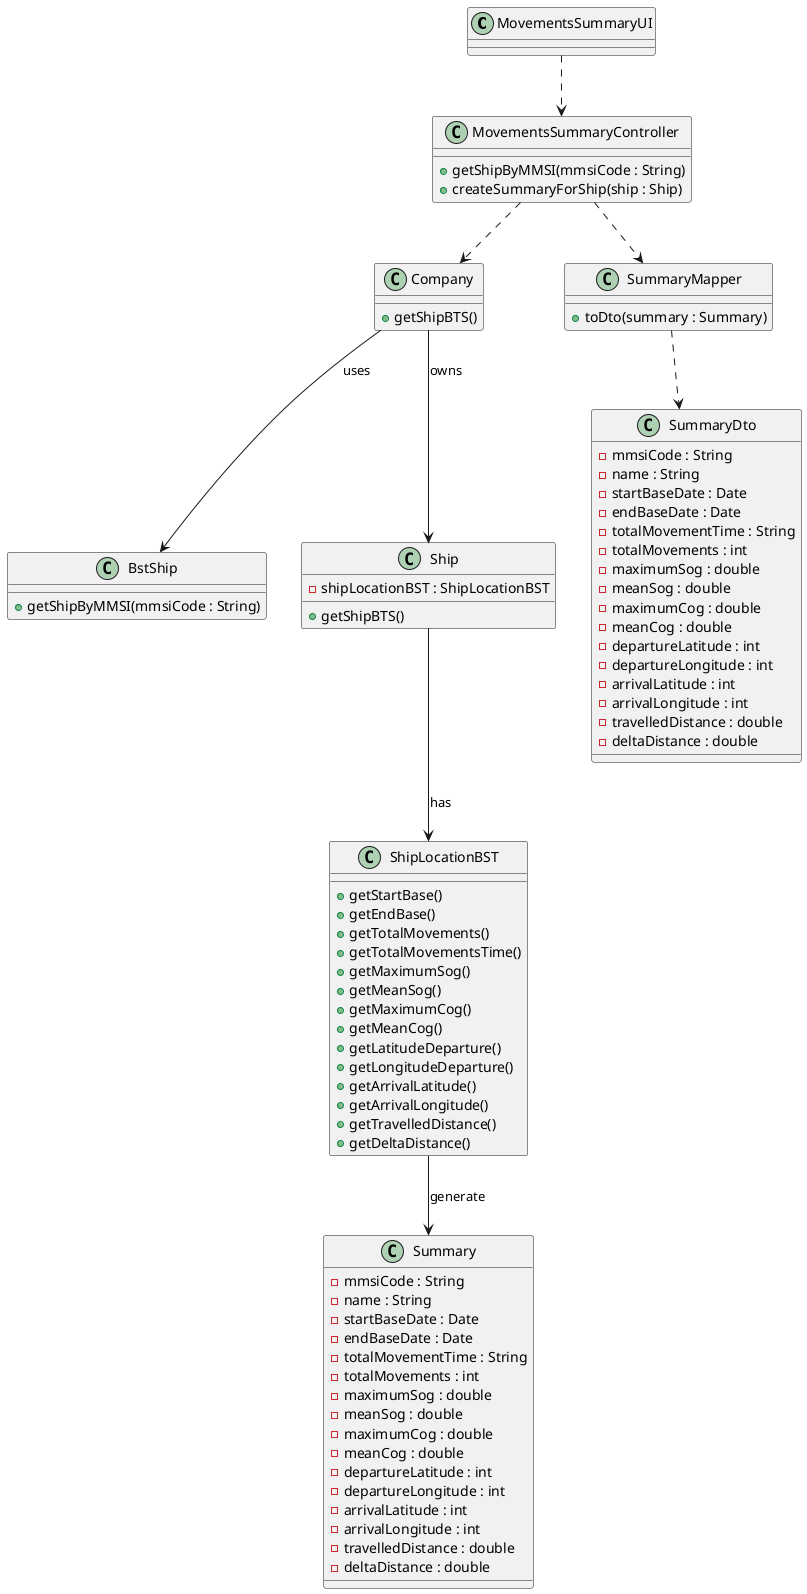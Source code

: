@startuml
'https://plantuml.com/class-diagram

class MovementsSummaryUI{

}
class MovementsSummaryController{
+ getShipByMMSI(mmsiCode : String)
+ createSummaryForShip(ship : Ship)
}
class Company{
+ getShipBTS()
}
class BstShip{
+ getShipByMMSI(mmsiCode : String)
}
class Ship{
- shipLocationBST : ShipLocationBST
+ getShipBTS()
}
class SummaryMapper{
+ toDto(summary : Summary)
}
class Summary{
- mmsiCode : String
- name : String
- startBaseDate : Date
- endBaseDate : Date
- totalMovementTime : String
- totalMovements : int
- maximumSog : double
- meanSog : double
- maximumCog : double
- meanCog : double
- departureLatitude : int
- departureLongitude : int
- arrivalLatitude : int
- arrivalLongitude : int
- travelledDistance : double
- deltaDistance : double
}
class SummaryDto{
- mmsiCode : String
- name : String
- startBaseDate : Date
- endBaseDate : Date
- totalMovementTime : String
- totalMovements : int
- maximumSog : double
- meanSog : double
- maximumCog : double
- meanCog : double
- departureLatitude : int
- departureLongitude : int
- arrivalLatitude : int
- arrivalLongitude : int
- travelledDistance : double
- deltaDistance : double
}

class ShipLocationBST{
+getStartBase()
+getEndBase()
+getTotalMovements()
+getTotalMovementsTime()
+getMaximumSog()
+getMeanSog()
+getMaximumCog()
+getMeanCog()
+getLatitudeDeparture()
+getLongitudeDeparture()
+getArrivalLatitude()
+getArrivalLongitude()
+getTravelledDistance()
+getDeltaDistance()

}
MovementsSummaryController..>Company
MovementsSummaryUI ..> MovementsSummaryController
MovementsSummaryController ..> SummaryMapper
SummaryMapper ..> SummaryDto
Company --> Ship : owns
Company --> BstShip : uses
Ship --> ShipLocationBST : has
ShipLocationBST --> Summary : generate

@enduml